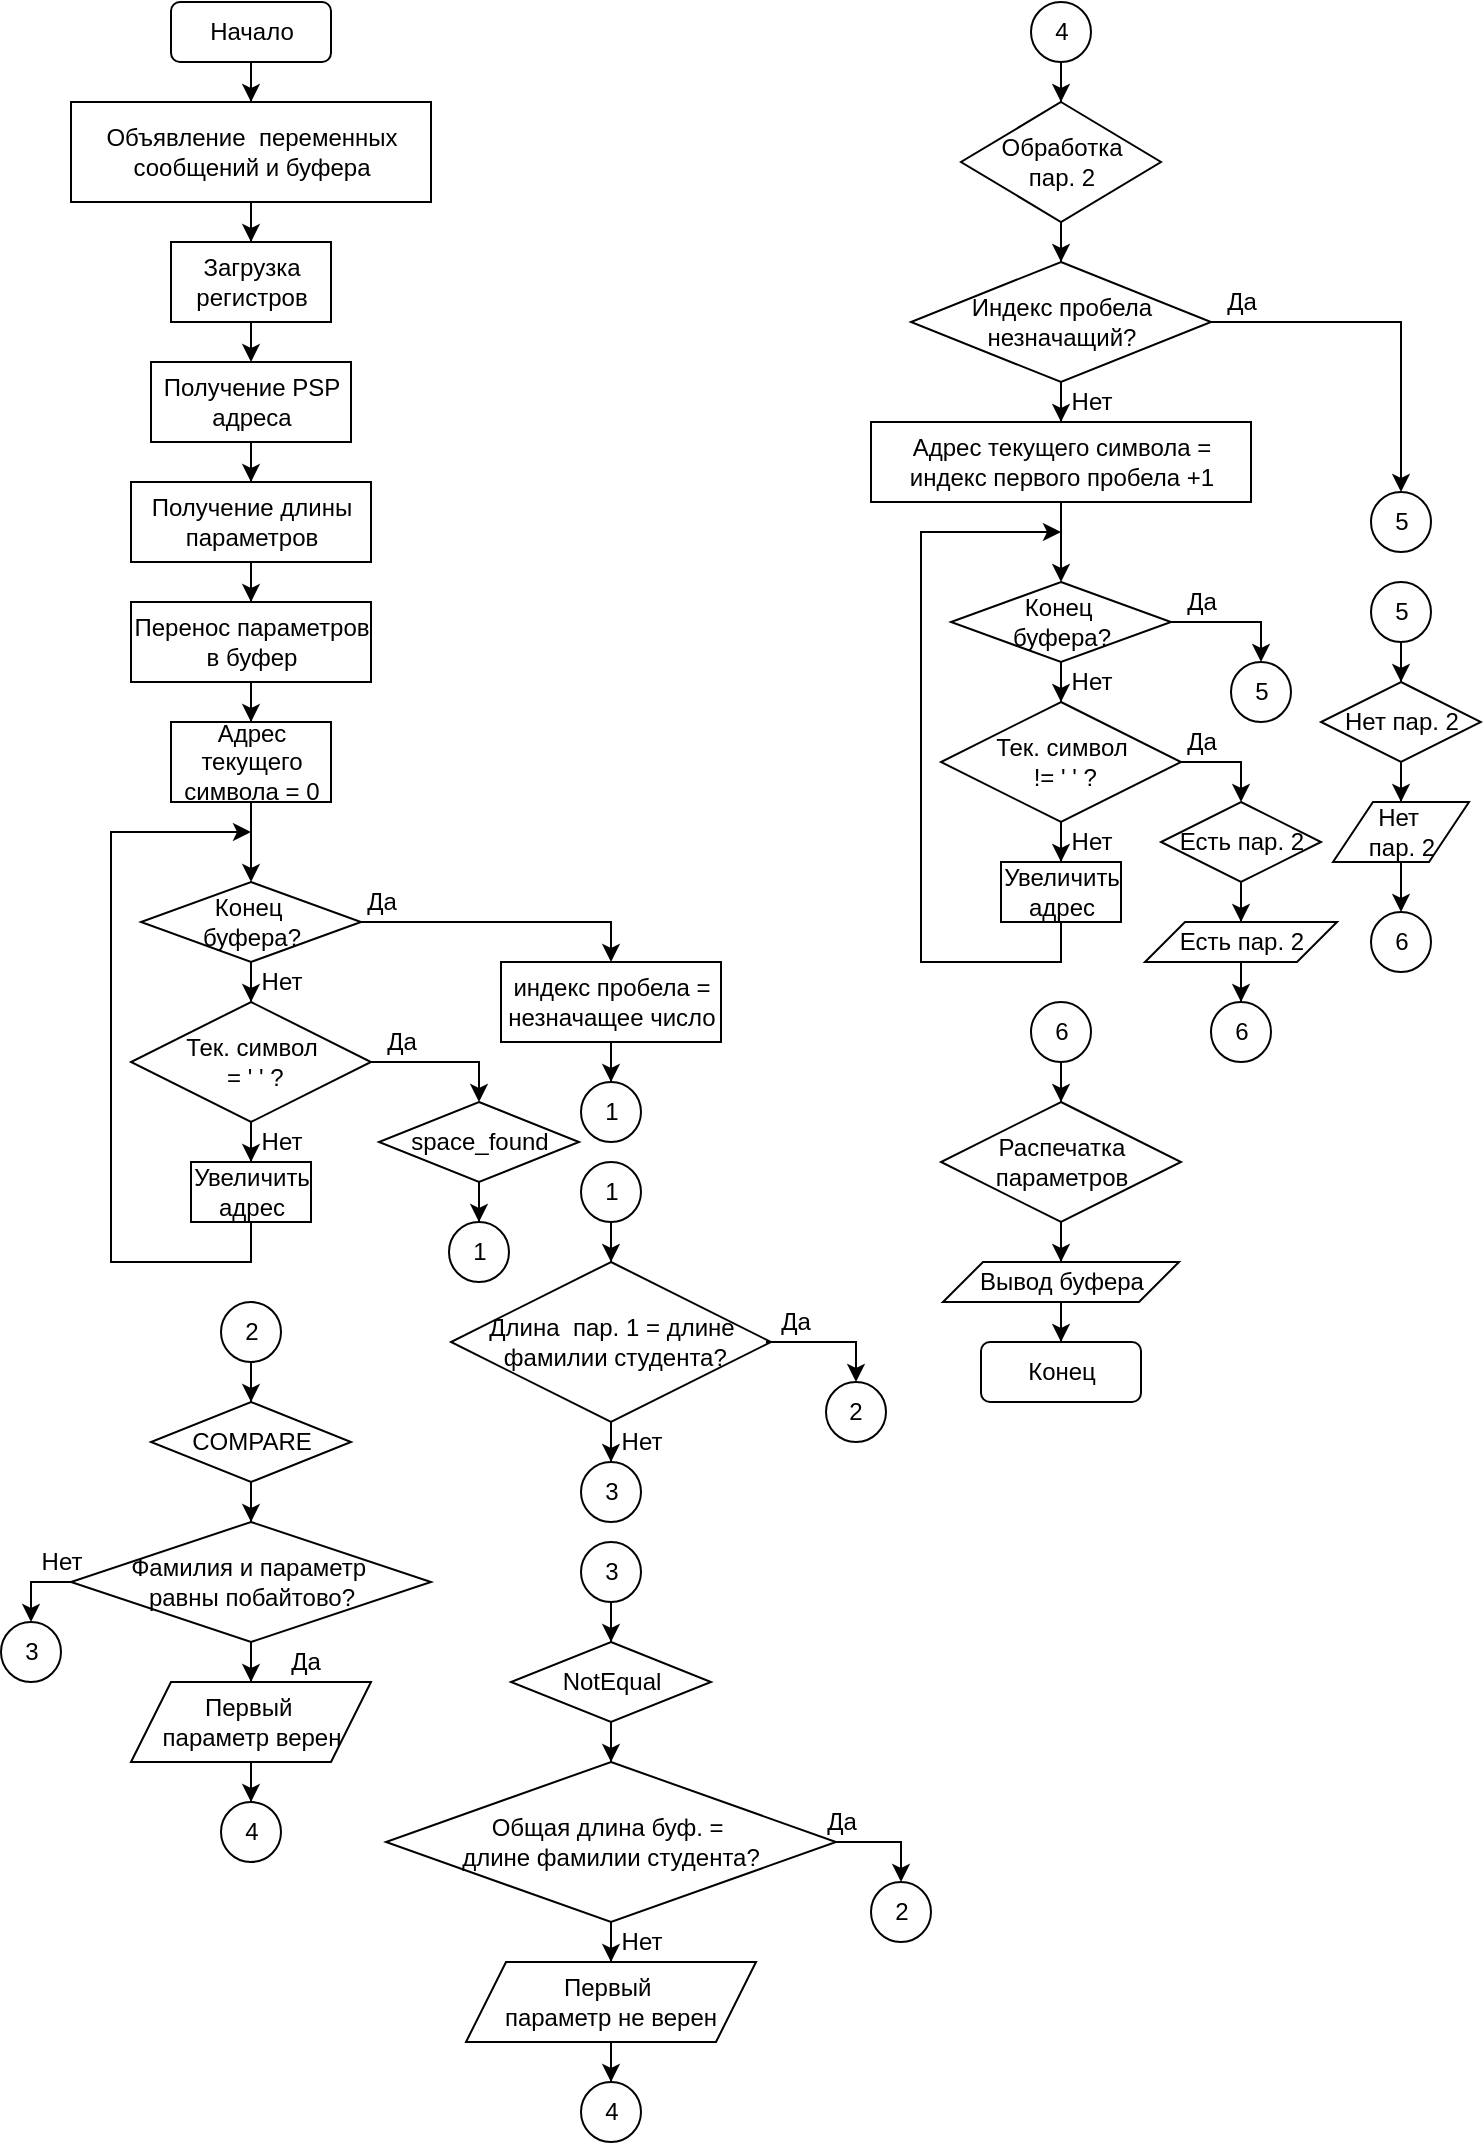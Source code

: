 <mxfile version="24.3.1" type="device">
  <diagram id="C5RBs43oDa-KdzZeNtuy" name="Page-1">
    <mxGraphModel dx="989" dy="538" grid="1" gridSize="10" guides="1" tooltips="1" connect="1" arrows="1" fold="1" page="1" pageScale="1" pageWidth="827" pageHeight="1169" math="0" shadow="0">
      <root>
        <mxCell id="WIyWlLk6GJQsqaUBKTNV-0" />
        <mxCell id="WIyWlLk6GJQsqaUBKTNV-1" parent="WIyWlLk6GJQsqaUBKTNV-0" />
        <mxCell id="b1ORVTBcM8QreffQEjI8-5" style="edgeStyle=orthogonalEdgeStyle;rounded=0;orthogonalLoop=1;jettySize=auto;html=1;" parent="WIyWlLk6GJQsqaUBKTNV-1" source="WIyWlLk6GJQsqaUBKTNV-3" target="b1ORVTBcM8QreffQEjI8-4" edge="1">
          <mxGeometry relative="1" as="geometry" />
        </mxCell>
        <mxCell id="WIyWlLk6GJQsqaUBKTNV-3" value="Начало" style="rounded=1;whiteSpace=wrap;html=1;fontSize=12;glass=0;strokeWidth=1;shadow=0;" parent="WIyWlLk6GJQsqaUBKTNV-1" vertex="1">
          <mxGeometry x="102.5" width="80" height="30" as="geometry" />
        </mxCell>
        <mxCell id="b1ORVTBcM8QreffQEjI8-7" style="edgeStyle=orthogonalEdgeStyle;rounded=0;orthogonalLoop=1;jettySize=auto;html=1;" parent="WIyWlLk6GJQsqaUBKTNV-1" source="b1ORVTBcM8QreffQEjI8-4" target="b1ORVTBcM8QreffQEjI8-6" edge="1">
          <mxGeometry relative="1" as="geometry" />
        </mxCell>
        <mxCell id="b1ORVTBcM8QreffQEjI8-4" value="Объявление&amp;nbsp; переменных сообщений и буфера" style="rounded=0;whiteSpace=wrap;html=1;" parent="WIyWlLk6GJQsqaUBKTNV-1" vertex="1">
          <mxGeometry x="52.5" y="50" width="180" height="50" as="geometry" />
        </mxCell>
        <mxCell id="vxpqx_h1XbM0o7AQPfHb-7" style="edgeStyle=orthogonalEdgeStyle;rounded=0;orthogonalLoop=1;jettySize=auto;html=1;exitX=0.5;exitY=1;exitDx=0;exitDy=0;entryX=0.5;entryY=0;entryDx=0;entryDy=0;" parent="WIyWlLk6GJQsqaUBKTNV-1" source="b1ORVTBcM8QreffQEjI8-6" target="vxpqx_h1XbM0o7AQPfHb-1" edge="1">
          <mxGeometry relative="1" as="geometry" />
        </mxCell>
        <mxCell id="b1ORVTBcM8QreffQEjI8-6" value="Загрузка регистров" style="rounded=0;whiteSpace=wrap;html=1;" parent="WIyWlLk6GJQsqaUBKTNV-1" vertex="1">
          <mxGeometry x="102.5" y="120" width="80" height="40" as="geometry" />
        </mxCell>
        <mxCell id="Q4k1FI557Ry3vGBkqDbd-1" style="edgeStyle=orthogonalEdgeStyle;rounded=0;orthogonalLoop=1;jettySize=auto;html=1;" parent="WIyWlLk6GJQsqaUBKTNV-1" source="vxpqx_h1XbM0o7AQPfHb-1" target="Q4k1FI557Ry3vGBkqDbd-0" edge="1">
          <mxGeometry relative="1" as="geometry" />
        </mxCell>
        <mxCell id="vxpqx_h1XbM0o7AQPfHb-1" value="Получение PSP адреса" style="rounded=0;whiteSpace=wrap;html=1;" parent="WIyWlLk6GJQsqaUBKTNV-1" vertex="1">
          <mxGeometry x="92.5" y="180" width="100" height="40" as="geometry" />
        </mxCell>
        <mxCell id="Q4k1FI557Ry3vGBkqDbd-3" style="edgeStyle=orthogonalEdgeStyle;rounded=0;orthogonalLoop=1;jettySize=auto;html=1;" parent="WIyWlLk6GJQsqaUBKTNV-1" source="Q4k1FI557Ry3vGBkqDbd-0" target="Q4k1FI557Ry3vGBkqDbd-2" edge="1">
          <mxGeometry relative="1" as="geometry" />
        </mxCell>
        <mxCell id="Q4k1FI557Ry3vGBkqDbd-0" value="Получение длины параметров" style="rounded=0;whiteSpace=wrap;html=1;" parent="WIyWlLk6GJQsqaUBKTNV-1" vertex="1">
          <mxGeometry x="82.5" y="240" width="120" height="40" as="geometry" />
        </mxCell>
        <mxCell id="Q4k1FI557Ry3vGBkqDbd-7" style="edgeStyle=orthogonalEdgeStyle;rounded=0;orthogonalLoop=1;jettySize=auto;html=1;" parent="WIyWlLk6GJQsqaUBKTNV-1" source="Q4k1FI557Ry3vGBkqDbd-2" target="Q4k1FI557Ry3vGBkqDbd-6" edge="1">
          <mxGeometry relative="1" as="geometry" />
        </mxCell>
        <mxCell id="Q4k1FI557Ry3vGBkqDbd-2" value="Перенос параметров в буфер" style="rounded=0;whiteSpace=wrap;html=1;" parent="WIyWlLk6GJQsqaUBKTNV-1" vertex="1">
          <mxGeometry x="82.5" y="300" width="120" height="40" as="geometry" />
        </mxCell>
        <mxCell id="Q4k1FI557Ry3vGBkqDbd-10" style="edgeStyle=orthogonalEdgeStyle;rounded=0;orthogonalLoop=1;jettySize=auto;html=1;" parent="WIyWlLk6GJQsqaUBKTNV-1" source="Q4k1FI557Ry3vGBkqDbd-4" target="Q4k1FI557Ry3vGBkqDbd-9" edge="1">
          <mxGeometry relative="1" as="geometry" />
        </mxCell>
        <mxCell id="Q4k1FI557Ry3vGBkqDbd-23" style="edgeStyle=orthogonalEdgeStyle;rounded=0;orthogonalLoop=1;jettySize=auto;html=1;exitX=1;exitY=0.5;exitDx=0;exitDy=0;entryX=0.5;entryY=0;entryDx=0;entryDy=0;" parent="WIyWlLk6GJQsqaUBKTNV-1" source="Q4k1FI557Ry3vGBkqDbd-4" target="Q4k1FI557Ry3vGBkqDbd-22" edge="1">
          <mxGeometry relative="1" as="geometry" />
        </mxCell>
        <mxCell id="Q4k1FI557Ry3vGBkqDbd-4" value="Конец&amp;nbsp;&lt;div&gt;буфера?&lt;/div&gt;" style="rhombus;whiteSpace=wrap;html=1;" parent="WIyWlLk6GJQsqaUBKTNV-1" vertex="1">
          <mxGeometry x="87.5" y="440" width="110" height="40" as="geometry" />
        </mxCell>
        <mxCell id="Q4k1FI557Ry3vGBkqDbd-8" style="edgeStyle=orthogonalEdgeStyle;rounded=0;orthogonalLoop=1;jettySize=auto;html=1;" parent="WIyWlLk6GJQsqaUBKTNV-1" source="Q4k1FI557Ry3vGBkqDbd-6" target="Q4k1FI557Ry3vGBkqDbd-4" edge="1">
          <mxGeometry relative="1" as="geometry" />
        </mxCell>
        <mxCell id="Q4k1FI557Ry3vGBkqDbd-6" value="Адрес текущего символа = 0" style="rounded=0;whiteSpace=wrap;html=1;" parent="WIyWlLk6GJQsqaUBKTNV-1" vertex="1">
          <mxGeometry x="102.5" y="360" width="80" height="40" as="geometry" />
        </mxCell>
        <mxCell id="Q4k1FI557Ry3vGBkqDbd-12" style="edgeStyle=orthogonalEdgeStyle;rounded=0;orthogonalLoop=1;jettySize=auto;html=1;entryX=0.5;entryY=0;entryDx=0;entryDy=0;" parent="WIyWlLk6GJQsqaUBKTNV-1" source="Q4k1FI557Ry3vGBkqDbd-9" target="Q4k1FI557Ry3vGBkqDbd-11" edge="1">
          <mxGeometry relative="1" as="geometry" />
        </mxCell>
        <mxCell id="Q4k1FI557Ry3vGBkqDbd-18" style="edgeStyle=orthogonalEdgeStyle;rounded=0;orthogonalLoop=1;jettySize=auto;html=1;exitX=0.5;exitY=1;exitDx=0;exitDy=0;" parent="WIyWlLk6GJQsqaUBKTNV-1" source="Q4k1FI557Ry3vGBkqDbd-9" target="Q4k1FI557Ry3vGBkqDbd-17" edge="1">
          <mxGeometry relative="1" as="geometry" />
        </mxCell>
        <mxCell id="Q4k1FI557Ry3vGBkqDbd-9" value="Тек. символ&lt;div&gt;&amp;nbsp;= &#39; &#39; ?&lt;/div&gt;" style="rhombus;whiteSpace=wrap;html=1;" parent="WIyWlLk6GJQsqaUBKTNV-1" vertex="1">
          <mxGeometry x="82.5" y="500" width="120" height="60" as="geometry" />
        </mxCell>
        <mxCell id="B432czpF2voU-enwQia_-4" style="edgeStyle=orthogonalEdgeStyle;rounded=0;orthogonalLoop=1;jettySize=auto;html=1;" edge="1" parent="WIyWlLk6GJQsqaUBKTNV-1" source="Q4k1FI557Ry3vGBkqDbd-11" target="B432czpF2voU-enwQia_-3">
          <mxGeometry relative="1" as="geometry" />
        </mxCell>
        <mxCell id="Q4k1FI557Ry3vGBkqDbd-11" value="space_found" style="rhombus;whiteSpace=wrap;html=1;" parent="WIyWlLk6GJQsqaUBKTNV-1" vertex="1">
          <mxGeometry x="206.5" y="550" width="100" height="40" as="geometry" />
        </mxCell>
        <mxCell id="Q4k1FI557Ry3vGBkqDbd-13" value="Да" style="text;html=1;align=center;verticalAlign=middle;whiteSpace=wrap;rounded=0;" parent="WIyWlLk6GJQsqaUBKTNV-1" vertex="1">
          <mxGeometry x="202.5" y="510" width="30" height="20" as="geometry" />
        </mxCell>
        <mxCell id="Q4k1FI557Ry3vGBkqDbd-14" value="Нет" style="text;html=1;align=center;verticalAlign=middle;whiteSpace=wrap;rounded=0;" parent="WIyWlLk6GJQsqaUBKTNV-1" vertex="1">
          <mxGeometry x="142.5" y="480" width="30" height="20" as="geometry" />
        </mxCell>
        <mxCell id="Q4k1FI557Ry3vGBkqDbd-15" value="Нет" style="text;html=1;align=center;verticalAlign=middle;whiteSpace=wrap;rounded=0;" parent="WIyWlLk6GJQsqaUBKTNV-1" vertex="1">
          <mxGeometry x="142.5" y="560" width="30" height="20" as="geometry" />
        </mxCell>
        <mxCell id="Q4k1FI557Ry3vGBkqDbd-17" value="Увеличить адрес" style="rounded=0;whiteSpace=wrap;html=1;" parent="WIyWlLk6GJQsqaUBKTNV-1" vertex="1">
          <mxGeometry x="112.5" y="580" width="60" height="30" as="geometry" />
        </mxCell>
        <mxCell id="Q4k1FI557Ry3vGBkqDbd-20" value="" style="endArrow=classic;html=1;rounded=0;" parent="WIyWlLk6GJQsqaUBKTNV-1" source="Q4k1FI557Ry3vGBkqDbd-17" edge="1">
          <mxGeometry width="50" height="50" relative="1" as="geometry">
            <mxPoint x="182.5" y="630" as="sourcePoint" />
            <mxPoint x="142.5" y="415" as="targetPoint" />
            <Array as="points">
              <mxPoint x="142.5" y="630" />
              <mxPoint x="72.5" y="630" />
              <mxPoint x="72.5" y="415" />
            </Array>
          </mxGeometry>
        </mxCell>
        <mxCell id="B432czpF2voU-enwQia_-2" style="edgeStyle=orthogonalEdgeStyle;rounded=0;orthogonalLoop=1;jettySize=auto;html=1;" edge="1" parent="WIyWlLk6GJQsqaUBKTNV-1" source="Q4k1FI557Ry3vGBkqDbd-22" target="B432czpF2voU-enwQia_-0">
          <mxGeometry relative="1" as="geometry" />
        </mxCell>
        <mxCell id="Q4k1FI557Ry3vGBkqDbd-22" value="индекс пробела = незначащее число" style="rounded=0;whiteSpace=wrap;html=1;" parent="WIyWlLk6GJQsqaUBKTNV-1" vertex="1">
          <mxGeometry x="267.5" y="480" width="110" height="40" as="geometry" />
        </mxCell>
        <mxCell id="Q4k1FI557Ry3vGBkqDbd-24" value="Да" style="text;html=1;align=center;verticalAlign=middle;whiteSpace=wrap;rounded=0;" parent="WIyWlLk6GJQsqaUBKTNV-1" vertex="1">
          <mxGeometry x="192.5" y="440" width="30" height="20" as="geometry" />
        </mxCell>
        <mxCell id="B432czpF2voU-enwQia_-18" style="edgeStyle=orthogonalEdgeStyle;rounded=0;orthogonalLoop=1;jettySize=auto;html=1;" edge="1" parent="WIyWlLk6GJQsqaUBKTNV-1" source="Q4k1FI557Ry3vGBkqDbd-26" target="B432czpF2voU-enwQia_-15">
          <mxGeometry relative="1" as="geometry" />
        </mxCell>
        <mxCell id="Q4k1FI557Ry3vGBkqDbd-26" value="Длина&amp;nbsp; пар. 1 = длине&lt;div&gt;&amp;nbsp;фамилии студента?&lt;/div&gt;" style="rhombus;whiteSpace=wrap;html=1;" parent="WIyWlLk6GJQsqaUBKTNV-1" vertex="1">
          <mxGeometry x="242.5" y="630" width="160" height="80" as="geometry" />
        </mxCell>
        <mxCell id="Q4k1FI557Ry3vGBkqDbd-43" style="edgeStyle=orthogonalEdgeStyle;rounded=0;orthogonalLoop=1;jettySize=auto;html=1;entryX=0.5;entryY=0;entryDx=0;entryDy=0;" parent="WIyWlLk6GJQsqaUBKTNV-1" source="Q4k1FI557Ry3vGBkqDbd-30" target="Q4k1FI557Ry3vGBkqDbd-42" edge="1">
          <mxGeometry relative="1" as="geometry" />
        </mxCell>
        <mxCell id="Q4k1FI557Ry3vGBkqDbd-30" value="NotEqual" style="rhombus;whiteSpace=wrap;html=1;" parent="WIyWlLk6GJQsqaUBKTNV-1" vertex="1">
          <mxGeometry x="272.5" y="820" width="100" height="40" as="geometry" />
        </mxCell>
        <mxCell id="Q4k1FI557Ry3vGBkqDbd-36" style="edgeStyle=orthogonalEdgeStyle;rounded=0;orthogonalLoop=1;jettySize=auto;html=1;" parent="WIyWlLk6GJQsqaUBKTNV-1" source="Q4k1FI557Ry3vGBkqDbd-32" target="Q4k1FI557Ry3vGBkqDbd-35" edge="1">
          <mxGeometry relative="1" as="geometry" />
        </mxCell>
        <mxCell id="Q4k1FI557Ry3vGBkqDbd-32" value="COMPARE" style="rhombus;whiteSpace=wrap;html=1;" parent="WIyWlLk6GJQsqaUBKTNV-1" vertex="1">
          <mxGeometry x="92.5" y="700" width="100" height="40" as="geometry" />
        </mxCell>
        <mxCell id="Q4k1FI557Ry3vGBkqDbd-40" style="edgeStyle=orthogonalEdgeStyle;rounded=0;orthogonalLoop=1;jettySize=auto;html=1;" parent="WIyWlLk6GJQsqaUBKTNV-1" source="Q4k1FI557Ry3vGBkqDbd-35" target="Q4k1FI557Ry3vGBkqDbd-39" edge="1">
          <mxGeometry relative="1" as="geometry" />
        </mxCell>
        <mxCell id="B432czpF2voU-enwQia_-20" style="edgeStyle=orthogonalEdgeStyle;rounded=0;orthogonalLoop=1;jettySize=auto;html=1;exitX=0;exitY=0.5;exitDx=0;exitDy=0;entryX=0.5;entryY=0;entryDx=0;entryDy=0;" edge="1" parent="WIyWlLk6GJQsqaUBKTNV-1" source="Q4k1FI557Ry3vGBkqDbd-35" target="B432czpF2voU-enwQia_-19">
          <mxGeometry relative="1" as="geometry" />
        </mxCell>
        <mxCell id="Q4k1FI557Ry3vGBkqDbd-35" value="Фамилия и параметр&amp;nbsp;&lt;div&gt;равны побайтово?&lt;/div&gt;" style="rhombus;whiteSpace=wrap;html=1;" parent="WIyWlLk6GJQsqaUBKTNV-1" vertex="1">
          <mxGeometry x="52.5" y="760" width="180" height="60" as="geometry" />
        </mxCell>
        <mxCell id="Q4k1FI557Ry3vGBkqDbd-38" value="Нет" style="text;html=1;align=center;verticalAlign=middle;whiteSpace=wrap;rounded=0;" parent="WIyWlLk6GJQsqaUBKTNV-1" vertex="1">
          <mxGeometry x="322.5" y="710" width="30" height="20" as="geometry" />
        </mxCell>
        <mxCell id="B432czpF2voU-enwQia_-27" style="edgeStyle=orthogonalEdgeStyle;rounded=0;orthogonalLoop=1;jettySize=auto;html=1;" edge="1" parent="WIyWlLk6GJQsqaUBKTNV-1" source="Q4k1FI557Ry3vGBkqDbd-39" target="B432czpF2voU-enwQia_-26">
          <mxGeometry relative="1" as="geometry" />
        </mxCell>
        <mxCell id="Q4k1FI557Ry3vGBkqDbd-39" value="Первый&amp;nbsp;&lt;div&gt;параметр верен&lt;/div&gt;" style="shape=parallelogram;perimeter=parallelogramPerimeter;whiteSpace=wrap;html=1;fixedSize=1;" parent="WIyWlLk6GJQsqaUBKTNV-1" vertex="1">
          <mxGeometry x="82.5" y="840" width="120" height="40" as="geometry" />
        </mxCell>
        <mxCell id="Q4k1FI557Ry3vGBkqDbd-41" value="Да" style="text;html=1;align=center;verticalAlign=middle;whiteSpace=wrap;rounded=0;" parent="WIyWlLk6GJQsqaUBKTNV-1" vertex="1">
          <mxGeometry x="155" y="820" width="30" height="20" as="geometry" />
        </mxCell>
        <mxCell id="Q4k1FI557Ry3vGBkqDbd-51" style="edgeStyle=orthogonalEdgeStyle;rounded=0;orthogonalLoop=1;jettySize=auto;html=1;" parent="WIyWlLk6GJQsqaUBKTNV-1" source="Q4k1FI557Ry3vGBkqDbd-42" target="Q4k1FI557Ry3vGBkqDbd-50" edge="1">
          <mxGeometry relative="1" as="geometry" />
        </mxCell>
        <mxCell id="B432czpF2voU-enwQia_-12" style="edgeStyle=orthogonalEdgeStyle;rounded=0;orthogonalLoop=1;jettySize=auto;html=1;exitX=1;exitY=0.5;exitDx=0;exitDy=0;entryX=0.5;entryY=0;entryDx=0;entryDy=0;" edge="1" parent="WIyWlLk6GJQsqaUBKTNV-1" source="Q4k1FI557Ry3vGBkqDbd-42" target="B432czpF2voU-enwQia_-11">
          <mxGeometry relative="1" as="geometry" />
        </mxCell>
        <mxCell id="Q4k1FI557Ry3vGBkqDbd-42" value="Общая длина буф. =&amp;nbsp;&lt;div&gt;длине фамилии студента?&lt;/div&gt;" style="rhombus;whiteSpace=wrap;html=1;" parent="WIyWlLk6GJQsqaUBKTNV-1" vertex="1">
          <mxGeometry x="210" y="880" width="225" height="80" as="geometry" />
        </mxCell>
        <mxCell id="B432czpF2voU-enwQia_-10" style="edgeStyle=orthogonalEdgeStyle;rounded=0;orthogonalLoop=1;jettySize=auto;html=1;exitX=0;exitY=1;exitDx=0;exitDy=0;entryX=0.5;entryY=0;entryDx=0;entryDy=0;" edge="1" parent="WIyWlLk6GJQsqaUBKTNV-1" source="Q4k1FI557Ry3vGBkqDbd-48" target="B432czpF2voU-enwQia_-9">
          <mxGeometry relative="1" as="geometry">
            <mxPoint x="472.5" y="670.276" as="targetPoint" />
            <Array as="points">
              <mxPoint x="445.5" y="670" />
            </Array>
          </mxGeometry>
        </mxCell>
        <mxCell id="Q4k1FI557Ry3vGBkqDbd-48" value="Да" style="text;html=1;align=center;verticalAlign=middle;whiteSpace=wrap;rounded=0;" parent="WIyWlLk6GJQsqaUBKTNV-1" vertex="1">
          <mxGeometry x="400" y="650" width="30" height="20" as="geometry" />
        </mxCell>
        <mxCell id="B432czpF2voU-enwQia_-25" style="edgeStyle=orthogonalEdgeStyle;rounded=0;orthogonalLoop=1;jettySize=auto;html=1;" edge="1" parent="WIyWlLk6GJQsqaUBKTNV-1" source="Q4k1FI557Ry3vGBkqDbd-50" target="B432czpF2voU-enwQia_-24">
          <mxGeometry relative="1" as="geometry" />
        </mxCell>
        <mxCell id="Q4k1FI557Ry3vGBkqDbd-50" value="Первый&amp;nbsp;&lt;div&gt;параметр не верен&lt;/div&gt;" style="shape=parallelogram;perimeter=parallelogramPerimeter;whiteSpace=wrap;html=1;fixedSize=1;" parent="WIyWlLk6GJQsqaUBKTNV-1" vertex="1">
          <mxGeometry x="250" y="980" width="145" height="40" as="geometry" />
        </mxCell>
        <mxCell id="Q4k1FI557Ry3vGBkqDbd-67" style="edgeStyle=orthogonalEdgeStyle;rounded=0;orthogonalLoop=1;jettySize=auto;html=1;" parent="WIyWlLk6GJQsqaUBKTNV-1" source="Q4k1FI557Ry3vGBkqDbd-52" target="Q4k1FI557Ry3vGBkqDbd-66" edge="1">
          <mxGeometry relative="1" as="geometry" />
        </mxCell>
        <mxCell id="Q4k1FI557Ry3vGBkqDbd-52" value="Обработка&lt;div&gt;пар. 2&lt;/div&gt;" style="rhombus;whiteSpace=wrap;html=1;" parent="WIyWlLk6GJQsqaUBKTNV-1" vertex="1">
          <mxGeometry x="497.5" y="50" width="100" height="60" as="geometry" />
        </mxCell>
        <mxCell id="Q4k1FI557Ry3vGBkqDbd-55" style="edgeStyle=orthogonalEdgeStyle;rounded=0;orthogonalLoop=1;jettySize=auto;html=1;" parent="WIyWlLk6GJQsqaUBKTNV-1" source="Q4k1FI557Ry3vGBkqDbd-56" target="Q4k1FI557Ry3vGBkqDbd-60" edge="1">
          <mxGeometry relative="1" as="geometry" />
        </mxCell>
        <mxCell id="B432czpF2voU-enwQia_-31" style="edgeStyle=orthogonalEdgeStyle;rounded=0;orthogonalLoop=1;jettySize=auto;html=1;exitX=1;exitY=0.5;exitDx=0;exitDy=0;entryX=0.5;entryY=0;entryDx=0;entryDy=0;" edge="1" parent="WIyWlLk6GJQsqaUBKTNV-1" source="Q4k1FI557Ry3vGBkqDbd-56" target="B432czpF2voU-enwQia_-30">
          <mxGeometry relative="1" as="geometry" />
        </mxCell>
        <mxCell id="Q4k1FI557Ry3vGBkqDbd-56" value="Конец&amp;nbsp;&lt;div&gt;буфера?&lt;/div&gt;" style="rhombus;whiteSpace=wrap;html=1;" parent="WIyWlLk6GJQsqaUBKTNV-1" vertex="1">
          <mxGeometry x="492.5" y="290" width="110" height="40" as="geometry" />
        </mxCell>
        <mxCell id="Q4k1FI557Ry3vGBkqDbd-57" style="edgeStyle=orthogonalEdgeStyle;rounded=0;orthogonalLoop=1;jettySize=auto;html=1;" parent="WIyWlLk6GJQsqaUBKTNV-1" source="Q4k1FI557Ry3vGBkqDbd-58" target="Q4k1FI557Ry3vGBkqDbd-56" edge="1">
          <mxGeometry relative="1" as="geometry" />
        </mxCell>
        <mxCell id="Q4k1FI557Ry3vGBkqDbd-58" value="Адрес текущего символа = индекс первого пробела +1" style="rounded=0;whiteSpace=wrap;html=1;" parent="WIyWlLk6GJQsqaUBKTNV-1" vertex="1">
          <mxGeometry x="452.5" y="210" width="190" height="40" as="geometry" />
        </mxCell>
        <mxCell id="Q4k1FI557Ry3vGBkqDbd-59" style="edgeStyle=orthogonalEdgeStyle;rounded=0;orthogonalLoop=1;jettySize=auto;html=1;exitX=0.5;exitY=1;exitDx=0;exitDy=0;" parent="WIyWlLk6GJQsqaUBKTNV-1" source="Q4k1FI557Ry3vGBkqDbd-60" target="Q4k1FI557Ry3vGBkqDbd-63" edge="1">
          <mxGeometry relative="1" as="geometry" />
        </mxCell>
        <mxCell id="Q4k1FI557Ry3vGBkqDbd-75" style="edgeStyle=orthogonalEdgeStyle;rounded=0;orthogonalLoop=1;jettySize=auto;html=1;entryX=0.5;entryY=0;entryDx=0;entryDy=0;exitX=1;exitY=0.5;exitDx=0;exitDy=0;" parent="WIyWlLk6GJQsqaUBKTNV-1" source="Q4k1FI557Ry3vGBkqDbd-60" target="Q4k1FI557Ry3vGBkqDbd-74" edge="1">
          <mxGeometry relative="1" as="geometry" />
        </mxCell>
        <mxCell id="Q4k1FI557Ry3vGBkqDbd-60" value="Тек. символ&lt;div&gt;&amp;nbsp;!= &#39; &#39; ?&lt;/div&gt;" style="rhombus;whiteSpace=wrap;html=1;" parent="WIyWlLk6GJQsqaUBKTNV-1" vertex="1">
          <mxGeometry x="487.5" y="350" width="120" height="60" as="geometry" />
        </mxCell>
        <mxCell id="Q4k1FI557Ry3vGBkqDbd-61" value="Нет" style="text;html=1;align=center;verticalAlign=middle;whiteSpace=wrap;rounded=0;" parent="WIyWlLk6GJQsqaUBKTNV-1" vertex="1">
          <mxGeometry x="547.5" y="330" width="30" height="20" as="geometry" />
        </mxCell>
        <mxCell id="Q4k1FI557Ry3vGBkqDbd-62" value="Нет" style="text;html=1;align=center;verticalAlign=middle;whiteSpace=wrap;rounded=0;" parent="WIyWlLk6GJQsqaUBKTNV-1" vertex="1">
          <mxGeometry x="547.5" y="410" width="30" height="20" as="geometry" />
        </mxCell>
        <mxCell id="Q4k1FI557Ry3vGBkqDbd-63" value="Увеличить адрес" style="rounded=0;whiteSpace=wrap;html=1;" parent="WIyWlLk6GJQsqaUBKTNV-1" vertex="1">
          <mxGeometry x="517.5" y="430" width="60" height="30" as="geometry" />
        </mxCell>
        <mxCell id="Q4k1FI557Ry3vGBkqDbd-64" value="" style="endArrow=classic;html=1;rounded=0;" parent="WIyWlLk6GJQsqaUBKTNV-1" source="Q4k1FI557Ry3vGBkqDbd-63" edge="1">
          <mxGeometry width="50" height="50" relative="1" as="geometry">
            <mxPoint x="587.5" y="480" as="sourcePoint" />
            <mxPoint x="547.5" y="265" as="targetPoint" />
            <Array as="points">
              <mxPoint x="547.5" y="480" />
              <mxPoint x="477.5" y="480" />
              <mxPoint x="477.5" y="265" />
            </Array>
          </mxGeometry>
        </mxCell>
        <mxCell id="Q4k1FI557Ry3vGBkqDbd-65" value="Да" style="text;html=1;align=center;verticalAlign=middle;whiteSpace=wrap;rounded=0;" parent="WIyWlLk6GJQsqaUBKTNV-1" vertex="1">
          <mxGeometry x="602.5" y="290" width="30" height="20" as="geometry" />
        </mxCell>
        <mxCell id="Q4k1FI557Ry3vGBkqDbd-68" style="edgeStyle=orthogonalEdgeStyle;rounded=0;orthogonalLoop=1;jettySize=auto;html=1;" parent="WIyWlLk6GJQsqaUBKTNV-1" source="Q4k1FI557Ry3vGBkqDbd-66" target="Q4k1FI557Ry3vGBkqDbd-58" edge="1">
          <mxGeometry relative="1" as="geometry" />
        </mxCell>
        <mxCell id="B432czpF2voU-enwQia_-33" style="edgeStyle=orthogonalEdgeStyle;rounded=0;orthogonalLoop=1;jettySize=auto;html=1;entryX=0.5;entryY=0;entryDx=0;entryDy=0;" edge="1" parent="WIyWlLk6GJQsqaUBKTNV-1" source="Q4k1FI557Ry3vGBkqDbd-66" target="B432czpF2voU-enwQia_-32">
          <mxGeometry relative="1" as="geometry" />
        </mxCell>
        <mxCell id="Q4k1FI557Ry3vGBkqDbd-66" value="Индекс пробела незначащий?" style="rhombus;whiteSpace=wrap;html=1;" parent="WIyWlLk6GJQsqaUBKTNV-1" vertex="1">
          <mxGeometry x="472.5" y="130" width="150" height="60" as="geometry" />
        </mxCell>
        <mxCell id="Q4k1FI557Ry3vGBkqDbd-81" style="edgeStyle=orthogonalEdgeStyle;rounded=0;orthogonalLoop=1;jettySize=auto;html=1;" parent="WIyWlLk6GJQsqaUBKTNV-1" source="Q4k1FI557Ry3vGBkqDbd-69" target="Q4k1FI557Ry3vGBkqDbd-79" edge="1">
          <mxGeometry relative="1" as="geometry" />
        </mxCell>
        <mxCell id="Q4k1FI557Ry3vGBkqDbd-69" value="Нет пар. 2" style="rhombus;whiteSpace=wrap;html=1;" parent="WIyWlLk6GJQsqaUBKTNV-1" vertex="1">
          <mxGeometry x="677.5" y="340" width="80" height="40" as="geometry" />
        </mxCell>
        <mxCell id="Q4k1FI557Ry3vGBkqDbd-71" value="Да" style="text;html=1;align=center;verticalAlign=middle;whiteSpace=wrap;rounded=0;" parent="WIyWlLk6GJQsqaUBKTNV-1" vertex="1">
          <mxGeometry x="622.5" y="140" width="30" height="20" as="geometry" />
        </mxCell>
        <mxCell id="Q4k1FI557Ry3vGBkqDbd-72" value="Нет" style="text;html=1;align=center;verticalAlign=middle;whiteSpace=wrap;rounded=0;" parent="WIyWlLk6GJQsqaUBKTNV-1" vertex="1">
          <mxGeometry x="547.5" y="190" width="30" height="20" as="geometry" />
        </mxCell>
        <mxCell id="Q4k1FI557Ry3vGBkqDbd-78" style="edgeStyle=orthogonalEdgeStyle;rounded=0;orthogonalLoop=1;jettySize=auto;html=1;entryX=0.5;entryY=0;entryDx=0;entryDy=0;" parent="WIyWlLk6GJQsqaUBKTNV-1" source="Q4k1FI557Ry3vGBkqDbd-74" target="Q4k1FI557Ry3vGBkqDbd-77" edge="1">
          <mxGeometry relative="1" as="geometry" />
        </mxCell>
        <mxCell id="Q4k1FI557Ry3vGBkqDbd-74" value="Есть пар. 2" style="rhombus;whiteSpace=wrap;html=1;" parent="WIyWlLk6GJQsqaUBKTNV-1" vertex="1">
          <mxGeometry x="597.5" y="400" width="80" height="40" as="geometry" />
        </mxCell>
        <mxCell id="Q4k1FI557Ry3vGBkqDbd-76" value="Да" style="text;html=1;align=center;verticalAlign=middle;whiteSpace=wrap;rounded=0;" parent="WIyWlLk6GJQsqaUBKTNV-1" vertex="1">
          <mxGeometry x="602.5" y="360" width="30" height="20" as="geometry" />
        </mxCell>
        <mxCell id="B432czpF2voU-enwQia_-37" style="edgeStyle=orthogonalEdgeStyle;rounded=0;orthogonalLoop=1;jettySize=auto;html=1;" edge="1" parent="WIyWlLk6GJQsqaUBKTNV-1" source="Q4k1FI557Ry3vGBkqDbd-77" target="B432czpF2voU-enwQia_-36">
          <mxGeometry relative="1" as="geometry" />
        </mxCell>
        <mxCell id="Q4k1FI557Ry3vGBkqDbd-77" value="Есть пар. 2" style="shape=parallelogram;perimeter=parallelogramPerimeter;whiteSpace=wrap;html=1;fixedSize=1;" parent="WIyWlLk6GJQsqaUBKTNV-1" vertex="1">
          <mxGeometry x="589.5" y="460" width="96" height="20" as="geometry" />
        </mxCell>
        <mxCell id="B432czpF2voU-enwQia_-35" style="edgeStyle=orthogonalEdgeStyle;rounded=0;orthogonalLoop=1;jettySize=auto;html=1;" edge="1" parent="WIyWlLk6GJQsqaUBKTNV-1" source="Q4k1FI557Ry3vGBkqDbd-79" target="B432czpF2voU-enwQia_-34">
          <mxGeometry relative="1" as="geometry" />
        </mxCell>
        <mxCell id="Q4k1FI557Ry3vGBkqDbd-79" value="Нет&amp;nbsp;&lt;div&gt;пар. 2&lt;/div&gt;" style="shape=parallelogram;perimeter=parallelogramPerimeter;whiteSpace=wrap;html=1;fixedSize=1;" parent="WIyWlLk6GJQsqaUBKTNV-1" vertex="1">
          <mxGeometry x="683.5" y="400" width="68" height="30" as="geometry" />
        </mxCell>
        <mxCell id="Q4k1FI557Ry3vGBkqDbd-86" style="edgeStyle=orthogonalEdgeStyle;rounded=0;orthogonalLoop=1;jettySize=auto;html=1;" parent="WIyWlLk6GJQsqaUBKTNV-1" source="Q4k1FI557Ry3vGBkqDbd-82" target="Q4k1FI557Ry3vGBkqDbd-85" edge="1">
          <mxGeometry relative="1" as="geometry" />
        </mxCell>
        <mxCell id="Q4k1FI557Ry3vGBkqDbd-82" value="Распечатка параметров" style="rhombus;whiteSpace=wrap;html=1;" parent="WIyWlLk6GJQsqaUBKTNV-1" vertex="1">
          <mxGeometry x="487.5" y="550" width="120" height="60" as="geometry" />
        </mxCell>
        <mxCell id="Q4k1FI557Ry3vGBkqDbd-88" style="edgeStyle=orthogonalEdgeStyle;rounded=0;orthogonalLoop=1;jettySize=auto;html=1;" parent="WIyWlLk6GJQsqaUBKTNV-1" source="Q4k1FI557Ry3vGBkqDbd-85" target="Q4k1FI557Ry3vGBkqDbd-87" edge="1">
          <mxGeometry relative="1" as="geometry" />
        </mxCell>
        <mxCell id="Q4k1FI557Ry3vGBkqDbd-85" value="Вывод буфера" style="shape=parallelogram;perimeter=parallelogramPerimeter;whiteSpace=wrap;html=1;fixedSize=1;" parent="WIyWlLk6GJQsqaUBKTNV-1" vertex="1">
          <mxGeometry x="488.5" y="630" width="118" height="20" as="geometry" />
        </mxCell>
        <mxCell id="Q4k1FI557Ry3vGBkqDbd-87" value="Конец" style="rounded=1;whiteSpace=wrap;html=1;fontSize=12;glass=0;strokeWidth=1;shadow=0;" parent="WIyWlLk6GJQsqaUBKTNV-1" vertex="1">
          <mxGeometry x="507.5" y="670" width="80" height="30" as="geometry" />
        </mxCell>
        <mxCell id="B432czpF2voU-enwQia_-0" value="1" style="ellipse;whiteSpace=wrap;html=1;aspect=fixed;" vertex="1" parent="WIyWlLk6GJQsqaUBKTNV-1">
          <mxGeometry x="307.5" y="540" width="30" height="30" as="geometry" />
        </mxCell>
        <mxCell id="B432czpF2voU-enwQia_-3" value="1" style="ellipse;whiteSpace=wrap;html=1;aspect=fixed;" vertex="1" parent="WIyWlLk6GJQsqaUBKTNV-1">
          <mxGeometry x="241.5" y="610" width="30" height="30" as="geometry" />
        </mxCell>
        <mxCell id="B432czpF2voU-enwQia_-6" style="edgeStyle=orthogonalEdgeStyle;rounded=0;orthogonalLoop=1;jettySize=auto;html=1;" edge="1" parent="WIyWlLk6GJQsqaUBKTNV-1" source="B432czpF2voU-enwQia_-5" target="Q4k1FI557Ry3vGBkqDbd-26">
          <mxGeometry relative="1" as="geometry" />
        </mxCell>
        <mxCell id="B432czpF2voU-enwQia_-5" value="1" style="ellipse;whiteSpace=wrap;html=1;aspect=fixed;" vertex="1" parent="WIyWlLk6GJQsqaUBKTNV-1">
          <mxGeometry x="307.5" y="580" width="30" height="30" as="geometry" />
        </mxCell>
        <mxCell id="B432czpF2voU-enwQia_-8" style="edgeStyle=orthogonalEdgeStyle;rounded=0;orthogonalLoop=1;jettySize=auto;html=1;" edge="1" parent="WIyWlLk6GJQsqaUBKTNV-1" source="B432czpF2voU-enwQia_-7" target="Q4k1FI557Ry3vGBkqDbd-32">
          <mxGeometry relative="1" as="geometry" />
        </mxCell>
        <mxCell id="B432czpF2voU-enwQia_-7" value="2" style="ellipse;whiteSpace=wrap;html=1;aspect=fixed;" vertex="1" parent="WIyWlLk6GJQsqaUBKTNV-1">
          <mxGeometry x="127.5" y="650" width="30" height="30" as="geometry" />
        </mxCell>
        <mxCell id="B432czpF2voU-enwQia_-9" value="2" style="ellipse;whiteSpace=wrap;html=1;aspect=fixed;" vertex="1" parent="WIyWlLk6GJQsqaUBKTNV-1">
          <mxGeometry x="430" y="690" width="30" height="30" as="geometry" />
        </mxCell>
        <mxCell id="B432czpF2voU-enwQia_-11" value="2" style="ellipse;whiteSpace=wrap;html=1;aspect=fixed;" vertex="1" parent="WIyWlLk6GJQsqaUBKTNV-1">
          <mxGeometry x="452.5" y="940" width="30" height="30" as="geometry" />
        </mxCell>
        <mxCell id="B432czpF2voU-enwQia_-13" value="Да" style="text;html=1;align=center;verticalAlign=middle;whiteSpace=wrap;rounded=0;" vertex="1" parent="WIyWlLk6GJQsqaUBKTNV-1">
          <mxGeometry x="422.5" y="900" width="30" height="20" as="geometry" />
        </mxCell>
        <mxCell id="B432czpF2voU-enwQia_-14" value="Нет" style="text;html=1;align=center;verticalAlign=middle;whiteSpace=wrap;rounded=0;" vertex="1" parent="WIyWlLk6GJQsqaUBKTNV-1">
          <mxGeometry x="322.5" y="960" width="30" height="20" as="geometry" />
        </mxCell>
        <mxCell id="B432czpF2voU-enwQia_-15" value="3" style="ellipse;whiteSpace=wrap;html=1;aspect=fixed;" vertex="1" parent="WIyWlLk6GJQsqaUBKTNV-1">
          <mxGeometry x="307.5" y="730" width="30" height="30" as="geometry" />
        </mxCell>
        <mxCell id="B432czpF2voU-enwQia_-17" style="edgeStyle=orthogonalEdgeStyle;rounded=0;orthogonalLoop=1;jettySize=auto;html=1;entryX=0.5;entryY=0;entryDx=0;entryDy=0;" edge="1" parent="WIyWlLk6GJQsqaUBKTNV-1" source="B432czpF2voU-enwQia_-16" target="Q4k1FI557Ry3vGBkqDbd-30">
          <mxGeometry relative="1" as="geometry" />
        </mxCell>
        <mxCell id="B432czpF2voU-enwQia_-16" value="3" style="ellipse;whiteSpace=wrap;html=1;aspect=fixed;" vertex="1" parent="WIyWlLk6GJQsqaUBKTNV-1">
          <mxGeometry x="307.5" y="770" width="30" height="30" as="geometry" />
        </mxCell>
        <mxCell id="B432czpF2voU-enwQia_-19" value="3" style="ellipse;whiteSpace=wrap;html=1;aspect=fixed;" vertex="1" parent="WIyWlLk6GJQsqaUBKTNV-1">
          <mxGeometry x="17.5" y="810" width="30" height="30" as="geometry" />
        </mxCell>
        <mxCell id="B432czpF2voU-enwQia_-21" value="Нет" style="text;html=1;align=center;verticalAlign=middle;whiteSpace=wrap;rounded=0;" vertex="1" parent="WIyWlLk6GJQsqaUBKTNV-1">
          <mxGeometry x="32.5" y="770" width="30" height="20" as="geometry" />
        </mxCell>
        <mxCell id="B432czpF2voU-enwQia_-23" style="edgeStyle=orthogonalEdgeStyle;rounded=0;orthogonalLoop=1;jettySize=auto;html=1;" edge="1" parent="WIyWlLk6GJQsqaUBKTNV-1" source="B432czpF2voU-enwQia_-22" target="Q4k1FI557Ry3vGBkqDbd-52">
          <mxGeometry relative="1" as="geometry" />
        </mxCell>
        <mxCell id="B432czpF2voU-enwQia_-22" value="4" style="ellipse;whiteSpace=wrap;html=1;aspect=fixed;" vertex="1" parent="WIyWlLk6GJQsqaUBKTNV-1">
          <mxGeometry x="532.5" width="30" height="30" as="geometry" />
        </mxCell>
        <mxCell id="B432czpF2voU-enwQia_-24" value="4" style="ellipse;whiteSpace=wrap;html=1;aspect=fixed;" vertex="1" parent="WIyWlLk6GJQsqaUBKTNV-1">
          <mxGeometry x="307.5" y="1040" width="30" height="30" as="geometry" />
        </mxCell>
        <mxCell id="B432czpF2voU-enwQia_-26" value="4" style="ellipse;whiteSpace=wrap;html=1;aspect=fixed;" vertex="1" parent="WIyWlLk6GJQsqaUBKTNV-1">
          <mxGeometry x="127.5" y="900" width="30" height="30" as="geometry" />
        </mxCell>
        <mxCell id="B432czpF2voU-enwQia_-29" style="edgeStyle=orthogonalEdgeStyle;rounded=0;orthogonalLoop=1;jettySize=auto;html=1;" edge="1" parent="WIyWlLk6GJQsqaUBKTNV-1" source="B432czpF2voU-enwQia_-28" target="Q4k1FI557Ry3vGBkqDbd-69">
          <mxGeometry relative="1" as="geometry" />
        </mxCell>
        <mxCell id="B432czpF2voU-enwQia_-28" value="5" style="ellipse;whiteSpace=wrap;html=1;aspect=fixed;" vertex="1" parent="WIyWlLk6GJQsqaUBKTNV-1">
          <mxGeometry x="702.5" y="290" width="30" height="30" as="geometry" />
        </mxCell>
        <mxCell id="B432czpF2voU-enwQia_-30" value="5" style="ellipse;whiteSpace=wrap;html=1;aspect=fixed;" vertex="1" parent="WIyWlLk6GJQsqaUBKTNV-1">
          <mxGeometry x="632.5" y="330" width="30" height="30" as="geometry" />
        </mxCell>
        <mxCell id="B432czpF2voU-enwQia_-32" value="5" style="ellipse;whiteSpace=wrap;html=1;aspect=fixed;" vertex="1" parent="WIyWlLk6GJQsqaUBKTNV-1">
          <mxGeometry x="702.5" y="245" width="30" height="30" as="geometry" />
        </mxCell>
        <mxCell id="B432czpF2voU-enwQia_-34" value="6" style="ellipse;whiteSpace=wrap;html=1;aspect=fixed;" vertex="1" parent="WIyWlLk6GJQsqaUBKTNV-1">
          <mxGeometry x="702.5" y="455" width="30" height="30" as="geometry" />
        </mxCell>
        <mxCell id="B432czpF2voU-enwQia_-36" value="6" style="ellipse;whiteSpace=wrap;html=1;aspect=fixed;" vertex="1" parent="WIyWlLk6GJQsqaUBKTNV-1">
          <mxGeometry x="622.5" y="500" width="30" height="30" as="geometry" />
        </mxCell>
        <mxCell id="B432czpF2voU-enwQia_-39" style="edgeStyle=orthogonalEdgeStyle;rounded=0;orthogonalLoop=1;jettySize=auto;html=1;" edge="1" parent="WIyWlLk6GJQsqaUBKTNV-1" source="B432czpF2voU-enwQia_-38" target="Q4k1FI557Ry3vGBkqDbd-82">
          <mxGeometry relative="1" as="geometry" />
        </mxCell>
        <mxCell id="B432czpF2voU-enwQia_-38" value="6" style="ellipse;whiteSpace=wrap;html=1;aspect=fixed;" vertex="1" parent="WIyWlLk6GJQsqaUBKTNV-1">
          <mxGeometry x="532.5" y="500" width="30" height="30" as="geometry" />
        </mxCell>
      </root>
    </mxGraphModel>
  </diagram>
</mxfile>
